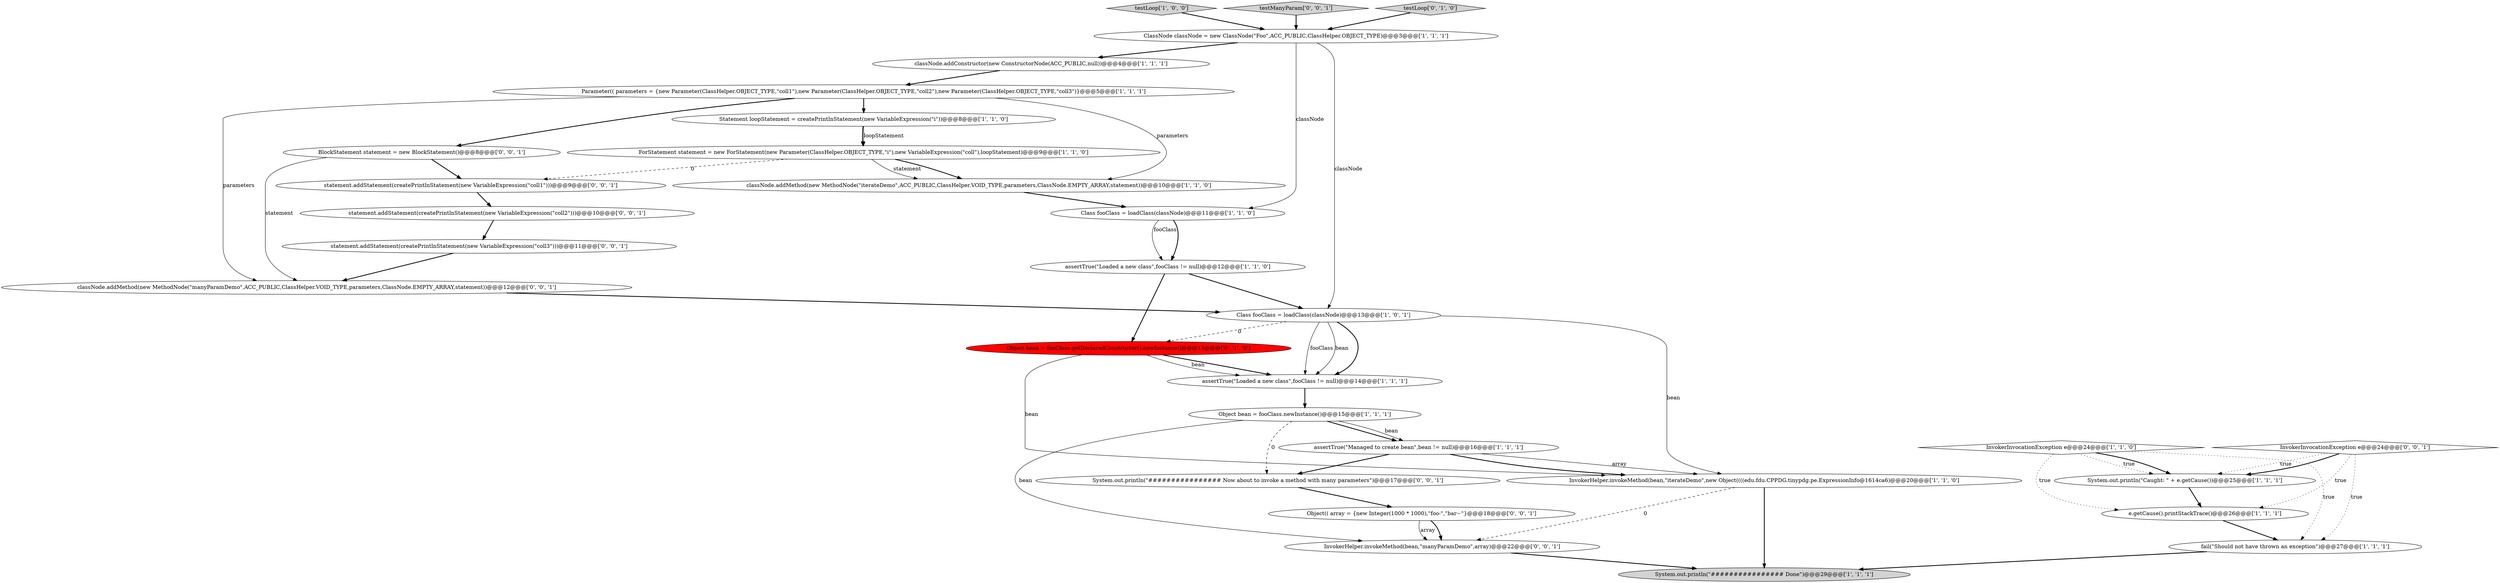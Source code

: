 digraph {
30 [style = filled, label = "statement.addStatement(createPrintlnStatement(new VariableExpression(\"coll3\")))@@@11@@@['0', '0', '1']", fillcolor = white, shape = ellipse image = "AAA0AAABBB3BBB"];
8 [style = filled, label = "assertTrue(\"Loaded a new class\",fooClass != null)@@@12@@@['1', '1', '0']", fillcolor = white, shape = ellipse image = "AAA0AAABBB1BBB"];
20 [style = filled, label = "Object bean = fooClass.getDeclaredConstructor().newInstance()@@@13@@@['0', '1', '0']", fillcolor = red, shape = ellipse image = "AAA1AAABBB2BBB"];
13 [style = filled, label = "testLoop['1', '0', '0']", fillcolor = lightgray, shape = diamond image = "AAA0AAABBB1BBB"];
16 [style = filled, label = "ClassNode classNode = new ClassNode(\"Foo\",ACC_PUBLIC,ClassHelper.OBJECT_TYPE)@@@3@@@['1', '1', '1']", fillcolor = white, shape = ellipse image = "AAA0AAABBB1BBB"];
22 [style = filled, label = "System.out.println(\"################ Now about to invoke a method with many parameters\")@@@17@@@['0', '0', '1']", fillcolor = white, shape = ellipse image = "AAA0AAABBB3BBB"];
24 [style = filled, label = "BlockStatement statement = new BlockStatement()@@@8@@@['0', '0', '1']", fillcolor = white, shape = ellipse image = "AAA0AAABBB3BBB"];
17 [style = filled, label = "System.out.println(\"Caught: \" + e.getCause())@@@25@@@['1', '1', '1']", fillcolor = white, shape = ellipse image = "AAA0AAABBB1BBB"];
23 [style = filled, label = "Object(( array = {new Integer(1000 * 1000),\"foo-\",\"bar~\"}@@@18@@@['0', '0', '1']", fillcolor = white, shape = ellipse image = "AAA0AAABBB3BBB"];
25 [style = filled, label = "InvokerHelper.invokeMethod(bean,\"manyParamDemo\",array)@@@22@@@['0', '0', '1']", fillcolor = white, shape = ellipse image = "AAA0AAABBB3BBB"];
7 [style = filled, label = "e.getCause().printStackTrace()@@@26@@@['1', '1', '1']", fillcolor = white, shape = ellipse image = "AAA0AAABBB1BBB"];
0 [style = filled, label = "ForStatement statement = new ForStatement(new Parameter(ClassHelper.OBJECT_TYPE,\"i\"),new VariableExpression(\"coll\"),loopStatement)@@@9@@@['1', '1', '0']", fillcolor = white, shape = ellipse image = "AAA0AAABBB1BBB"];
4 [style = filled, label = "Class fooClass = loadClass(classNode)@@@11@@@['1', '1', '0']", fillcolor = white, shape = ellipse image = "AAA0AAABBB1BBB"];
1 [style = filled, label = "InvokerHelper.invokeMethod(bean,\"iterateDemo\",new Object((((edu.fdu.CPPDG.tinypdg.pe.ExpressionInfo@1614ca6)@@@20@@@['1', '1', '0']", fillcolor = white, shape = ellipse image = "AAA0AAABBB1BBB"];
26 [style = filled, label = "testManyParam['0', '0', '1']", fillcolor = lightgray, shape = diamond image = "AAA0AAABBB3BBB"];
14 [style = filled, label = "Parameter(( parameters = {new Parameter(ClassHelper.OBJECT_TYPE,\"coll1\"),new Parameter(ClassHelper.OBJECT_TYPE,\"coll2\"),new Parameter(ClassHelper.OBJECT_TYPE,\"coll3\")}@@@5@@@['1', '1', '1']", fillcolor = white, shape = ellipse image = "AAA0AAABBB1BBB"];
27 [style = filled, label = "statement.addStatement(createPrintlnStatement(new VariableExpression(\"coll1\")))@@@9@@@['0', '0', '1']", fillcolor = white, shape = ellipse image = "AAA0AAABBB3BBB"];
6 [style = filled, label = "fail(\"Should not have thrown an exception\")@@@27@@@['1', '1', '1']", fillcolor = white, shape = ellipse image = "AAA0AAABBB1BBB"];
19 [style = filled, label = "testLoop['0', '1', '0']", fillcolor = lightgray, shape = diamond image = "AAA0AAABBB2BBB"];
2 [style = filled, label = "assertTrue(\"Managed to create bean\",bean != null)@@@16@@@['1', '1', '1']", fillcolor = white, shape = ellipse image = "AAA0AAABBB1BBB"];
12 [style = filled, label = "classNode.addConstructor(new ConstructorNode(ACC_PUBLIC,null))@@@4@@@['1', '1', '1']", fillcolor = white, shape = ellipse image = "AAA0AAABBB1BBB"];
29 [style = filled, label = "classNode.addMethod(new MethodNode(\"manyParamDemo\",ACC_PUBLIC,ClassHelper.VOID_TYPE,parameters,ClassNode.EMPTY_ARRAY,statement))@@@12@@@['0', '0', '1']", fillcolor = white, shape = ellipse image = "AAA0AAABBB3BBB"];
10 [style = filled, label = "assertTrue(\"Loaded a new class\",fooClass != null)@@@14@@@['1', '1', '1']", fillcolor = white, shape = ellipse image = "AAA0AAABBB1BBB"];
15 [style = filled, label = "Class fooClass = loadClass(classNode)@@@13@@@['1', '0', '1']", fillcolor = white, shape = ellipse image = "AAA0AAABBB1BBB"];
5 [style = filled, label = "InvokerInvocationException e@@@24@@@['1', '1', '0']", fillcolor = white, shape = diamond image = "AAA0AAABBB1BBB"];
18 [style = filled, label = "System.out.println(\"################ Done\")@@@29@@@['1', '1', '1']", fillcolor = lightgray, shape = ellipse image = "AAA0AAABBB1BBB"];
28 [style = filled, label = "statement.addStatement(createPrintlnStatement(new VariableExpression(\"coll2\")))@@@10@@@['0', '0', '1']", fillcolor = white, shape = ellipse image = "AAA0AAABBB3BBB"];
3 [style = filled, label = "classNode.addMethod(new MethodNode(\"iterateDemo\",ACC_PUBLIC,ClassHelper.VOID_TYPE,parameters,ClassNode.EMPTY_ARRAY,statement))@@@10@@@['1', '1', '0']", fillcolor = white, shape = ellipse image = "AAA0AAABBB1BBB"];
11 [style = filled, label = "Object bean = fooClass.newInstance()@@@15@@@['1', '1', '1']", fillcolor = white, shape = ellipse image = "AAA0AAABBB1BBB"];
9 [style = filled, label = "Statement loopStatement = createPrintlnStatement(new VariableExpression(\"i\"))@@@8@@@['1', '1', '0']", fillcolor = white, shape = ellipse image = "AAA0AAABBB1BBB"];
21 [style = filled, label = "InvokerInvocationException e@@@24@@@['0', '0', '1']", fillcolor = white, shape = diamond image = "AAA0AAABBB3BBB"];
15->10 [style = solid, label="fooClass"];
0->3 [style = bold, label=""];
20->1 [style = solid, label="bean"];
14->24 [style = bold, label=""];
5->17 [style = dotted, label="true"];
29->15 [style = bold, label=""];
23->25 [style = bold, label=""];
15->10 [style = bold, label=""];
15->20 [style = dashed, label="0"];
8->15 [style = bold, label=""];
9->0 [style = bold, label=""];
28->30 [style = bold, label=""];
14->3 [style = solid, label="parameters"];
9->0 [style = solid, label="loopStatement"];
2->1 [style = bold, label=""];
6->18 [style = bold, label=""];
27->28 [style = bold, label=""];
25->18 [style = bold, label=""];
11->22 [style = dashed, label="0"];
5->6 [style = dotted, label="true"];
4->8 [style = solid, label="fooClass"];
1->18 [style = bold, label=""];
21->17 [style = dotted, label="true"];
0->27 [style = dashed, label="0"];
5->17 [style = bold, label=""];
3->4 [style = bold, label=""];
22->23 [style = bold, label=""];
13->16 [style = bold, label=""];
11->2 [style = bold, label=""];
30->29 [style = bold, label=""];
0->3 [style = solid, label="statement"];
16->15 [style = solid, label="classNode"];
16->4 [style = solid, label="classNode"];
19->16 [style = bold, label=""];
20->10 [style = bold, label=""];
14->29 [style = solid, label="parameters"];
17->7 [style = bold, label=""];
26->16 [style = bold, label=""];
15->10 [style = solid, label="bean"];
23->25 [style = solid, label="array"];
8->20 [style = bold, label=""];
5->7 [style = dotted, label="true"];
24->29 [style = solid, label="statement"];
11->2 [style = solid, label="bean"];
2->1 [style = solid, label="array"];
21->7 [style = dotted, label="true"];
7->6 [style = bold, label=""];
11->25 [style = solid, label="bean"];
12->14 [style = bold, label=""];
4->8 [style = bold, label=""];
14->9 [style = bold, label=""];
15->1 [style = solid, label="bean"];
2->22 [style = bold, label=""];
1->25 [style = dashed, label="0"];
16->12 [style = bold, label=""];
24->27 [style = bold, label=""];
21->17 [style = bold, label=""];
20->10 [style = solid, label="bean"];
21->6 [style = dotted, label="true"];
10->11 [style = bold, label=""];
}
